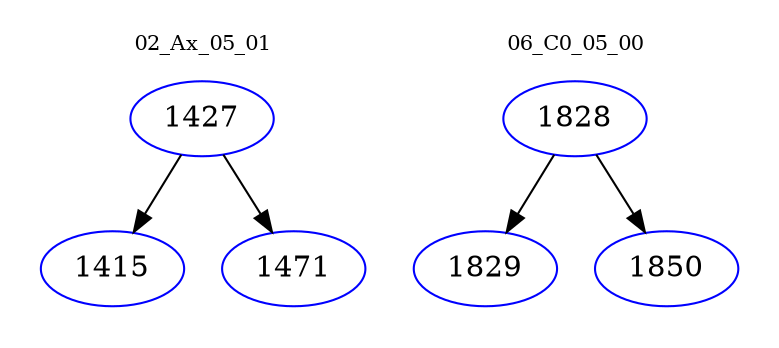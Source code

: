 digraph{
subgraph cluster_0 {
color = white
label = "02_Ax_05_01";
fontsize=10;
T0_1427 [label="1427", color="blue"]
T0_1427 -> T0_1415 [color="black"]
T0_1415 [label="1415", color="blue"]
T0_1427 -> T0_1471 [color="black"]
T0_1471 [label="1471", color="blue"]
}
subgraph cluster_1 {
color = white
label = "06_C0_05_00";
fontsize=10;
T1_1828 [label="1828", color="blue"]
T1_1828 -> T1_1829 [color="black"]
T1_1829 [label="1829", color="blue"]
T1_1828 -> T1_1850 [color="black"]
T1_1850 [label="1850", color="blue"]
}
}
